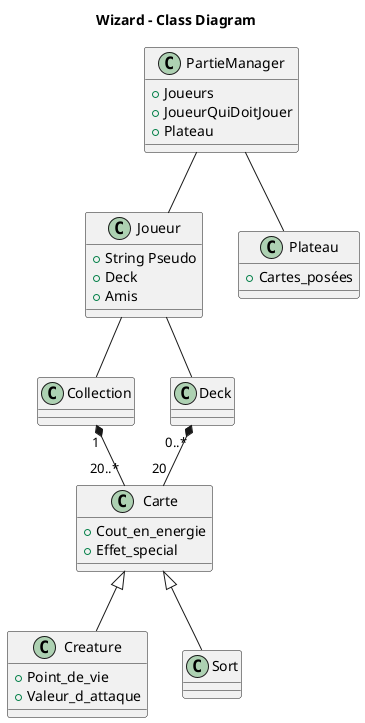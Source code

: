 @startuml

title Wizard - Class Diagram


class Joueur {
  +String Pseudo
  +Deck
  +Amis
}

class Collection
class Carte {
  +Cout_en_energie
  +Effet_special
}
class Deck
class Creature {
  +Point_de_vie
  +Valeur_d_attaque
}
class Sort
class PartieManager {
  +Joueurs
  +JoueurQuiDoitJouer
  +Plateau
}
class Plateau {
  +Cartes_posées
}

Carte <|-down- Creature
Carte <|-down- Sort
PartieManager -- Plateau
PartieManager -- Joueur
Joueur -- Collection
Joueur -- Deck

Deck "0..*" *-down- "20" Carte
Collection "1" *-down- "20..*" Carte


@enduml
